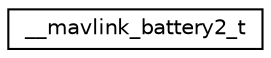 digraph "Graphical Class Hierarchy"
{
 // INTERACTIVE_SVG=YES
  edge [fontname="Helvetica",fontsize="10",labelfontname="Helvetica",labelfontsize="10"];
  node [fontname="Helvetica",fontsize="10",shape=record];
  rankdir="LR";
  Node1 [label="__mavlink_battery2_t",height=0.2,width=0.4,color="black", fillcolor="white", style="filled",URL="$struct____mavlink__battery2__t.html"];
}
